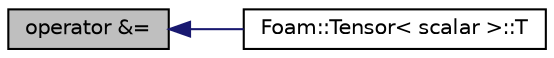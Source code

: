digraph "operator &amp;="
{
  bgcolor="transparent";
  edge [fontname="Helvetica",fontsize="10",labelfontname="Helvetica",labelfontsize="10"];
  node [fontname="Helvetica",fontsize="10",shape=record];
  rankdir="LR";
  Node1183 [label="operator &=",height=0.2,width=0.4,color="black", fillcolor="grey75", style="filled", fontcolor="black"];
  Node1183 -> Node1184 [dir="back",color="midnightblue",fontsize="10",style="solid",fontname="Helvetica"];
  Node1184 [label="Foam::Tensor\< scalar \>::T",height=0.2,width=0.4,color="black",URL="$a28789.html#a12920d6e112e0fa9c723bc489c9d067b",tooltip="Return transpose. "];
}

